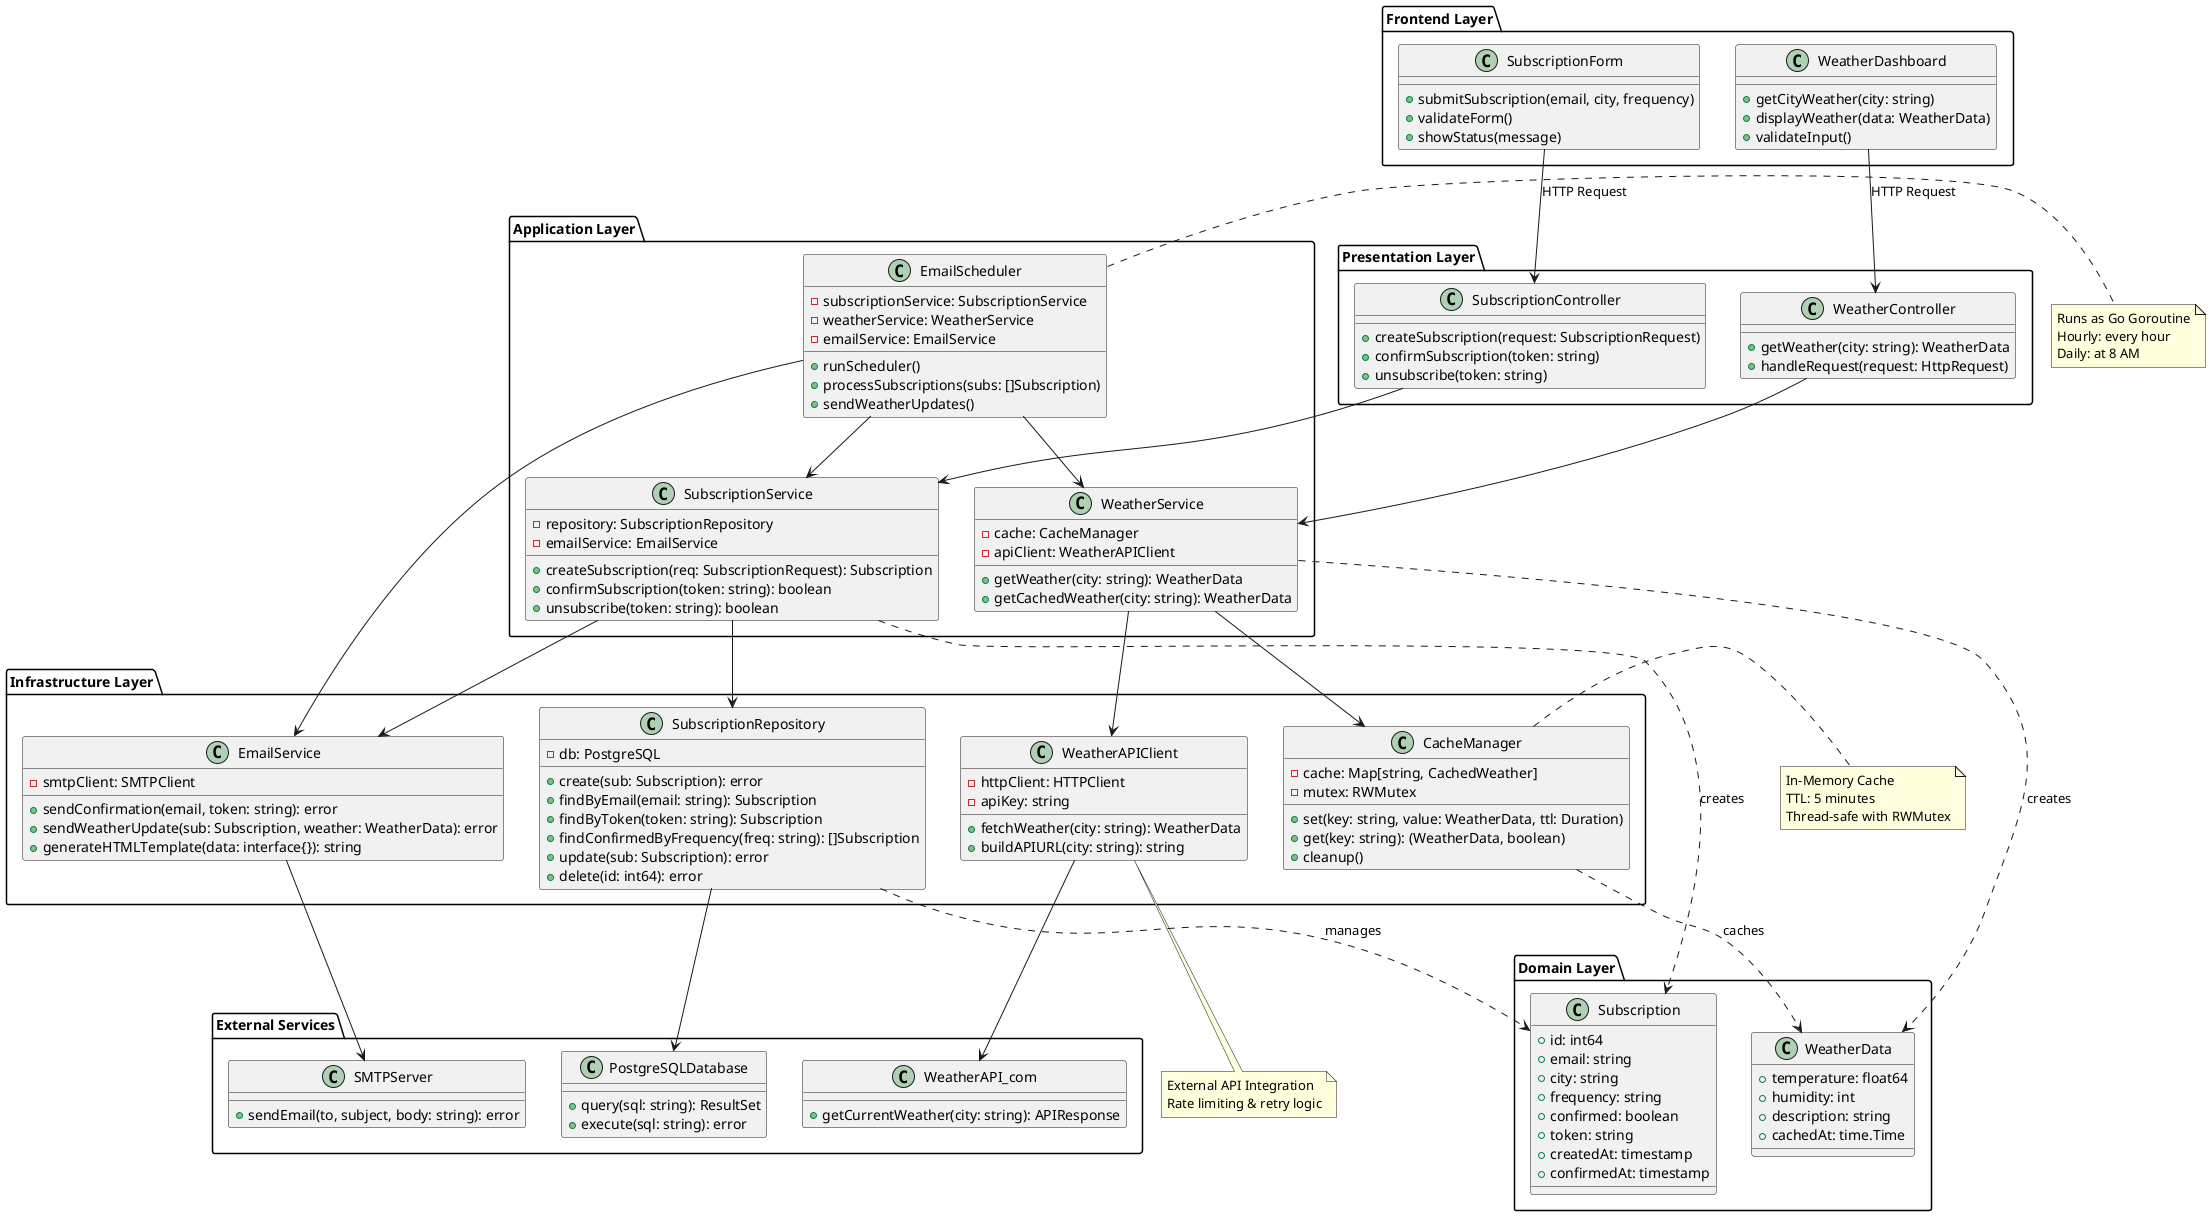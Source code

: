 @startuml Weather Subscription Service

!define RECTANGLE class

' === FRONTEND ===
package "Frontend Layer" {
    class WeatherDashboard {
        +getCityWeather(city: string)
        +displayWeather(data: WeatherData)
        +validateInput()
    }
    
    class SubscriptionForm {
        +submitSubscription(email, city, frequency)
        +validateForm()
        +showStatus(message)
    }
}

' === BACKEND API LAYER ===
package "Presentation Layer" {
    class WeatherController {
        +getWeather(city: string): WeatherData
        +handleRequest(request: HttpRequest)
    }
    
    class SubscriptionController {
        +createSubscription(request: SubscriptionRequest)
        +confirmSubscription(token: string)
        +unsubscribe(token: string)
    }
}

' === APPLICATION LAYER ===
package "Application Layer" {
    class WeatherService {
        -cache: CacheManager
        -apiClient: WeatherAPIClient
        +getWeather(city: string): WeatherData
        +getCachedWeather(city: string): WeatherData
    }
    
    class SubscriptionService {
        -repository: SubscriptionRepository
        -emailService: EmailService
        +createSubscription(req: SubscriptionRequest): Subscription
        +confirmSubscription(token: string): boolean
        +unsubscribe(token: string): boolean
    }
    
    class EmailScheduler {
        -subscriptionService: SubscriptionService
        -weatherService: WeatherService
        -emailService: EmailService
        +runScheduler()
        +processSubscriptions(subs: []Subscription)
        +sendWeatherUpdates()
    }
}

' === DOMAIN LAYER ===
package "Domain Layer" {
    class Subscription {
        +id: int64
        +email: string
        +city: string
        +frequency: string
        +confirmed: boolean
        +token: string
        +createdAt: timestamp
        +confirmedAt: timestamp
    }
    
    class WeatherData {
        +temperature: float64
        +humidity: int
        +description: string
        +cachedAt: time.Time
    }
}

' === INFRASTRUCTURE LAYER ===
package "Infrastructure Layer" {
    class SubscriptionRepository {
        -db: PostgreSQL
        +create(sub: Subscription): error
        +findByEmail(email: string): Subscription
        +findByToken(token: string): Subscription
        +findConfirmedByFrequency(freq: string): []Subscription
        +update(sub: Subscription): error
        +delete(id: int64): error
    }
    
    class WeatherAPIClient {
        -httpClient: HTTPClient
        -apiKey: string
        +fetchWeather(city: string): WeatherData
        +buildAPIURL(city: string): string
    }
    
    class EmailService {
        -smtpClient: SMTPClient
        +sendConfirmation(email, token: string): error
        +sendWeatherUpdate(sub: Subscription, weather: WeatherData): error
        +generateHTMLTemplate(data: interface{}): string
    }
    
    class CacheManager {
        -cache: Map[string, CachedWeather]
        -mutex: RWMutex
        +set(key: string, value: WeatherData, ttl: Duration)
        +get(key: string): (WeatherData, boolean)
        +cleanup()
    }
}

' === EXTERNAL SERVICES ===
package "External Services" {
    class WeatherAPI_com {
        +getCurrentWeather(city: string): APIResponse
    }
    
    class SMTPServer {
        +sendEmail(to, subject, body: string): error
    }
    
    class PostgreSQLDatabase {
        +query(sql: string): ResultSet
        +execute(sql: string): error
    }
}

' === RELATIONSHIPS ===
WeatherDashboard --> WeatherController : HTTP Request
SubscriptionForm --> SubscriptionController : HTTP Request

WeatherController --> WeatherService
SubscriptionController --> SubscriptionService

WeatherService --> CacheManager
WeatherService --> WeatherAPIClient
WeatherService ..> WeatherData : creates

SubscriptionService --> SubscriptionRepository
SubscriptionService --> EmailService
SubscriptionService ..> Subscription : creates

EmailScheduler --> SubscriptionService
EmailScheduler --> WeatherService
EmailScheduler --> EmailService

SubscriptionRepository --> PostgreSQLDatabase
WeatherAPIClient --> WeatherAPI_com
EmailService --> SMTPServer

SubscriptionRepository ..> Subscription : manages
CacheManager ..> WeatherData : caches

' === NOTES ===
note right of EmailScheduler
  Runs as Go Goroutine
  Hourly: every hour
  Daily: at 8 AM
end note

note right of CacheManager
  In-Memory Cache
  TTL: 5 minutes
  Thread-safe with RWMutex
end note

note bottom of WeatherAPIClient
  External API Integration
  Rate limiting & retry logic
end note

@enduml